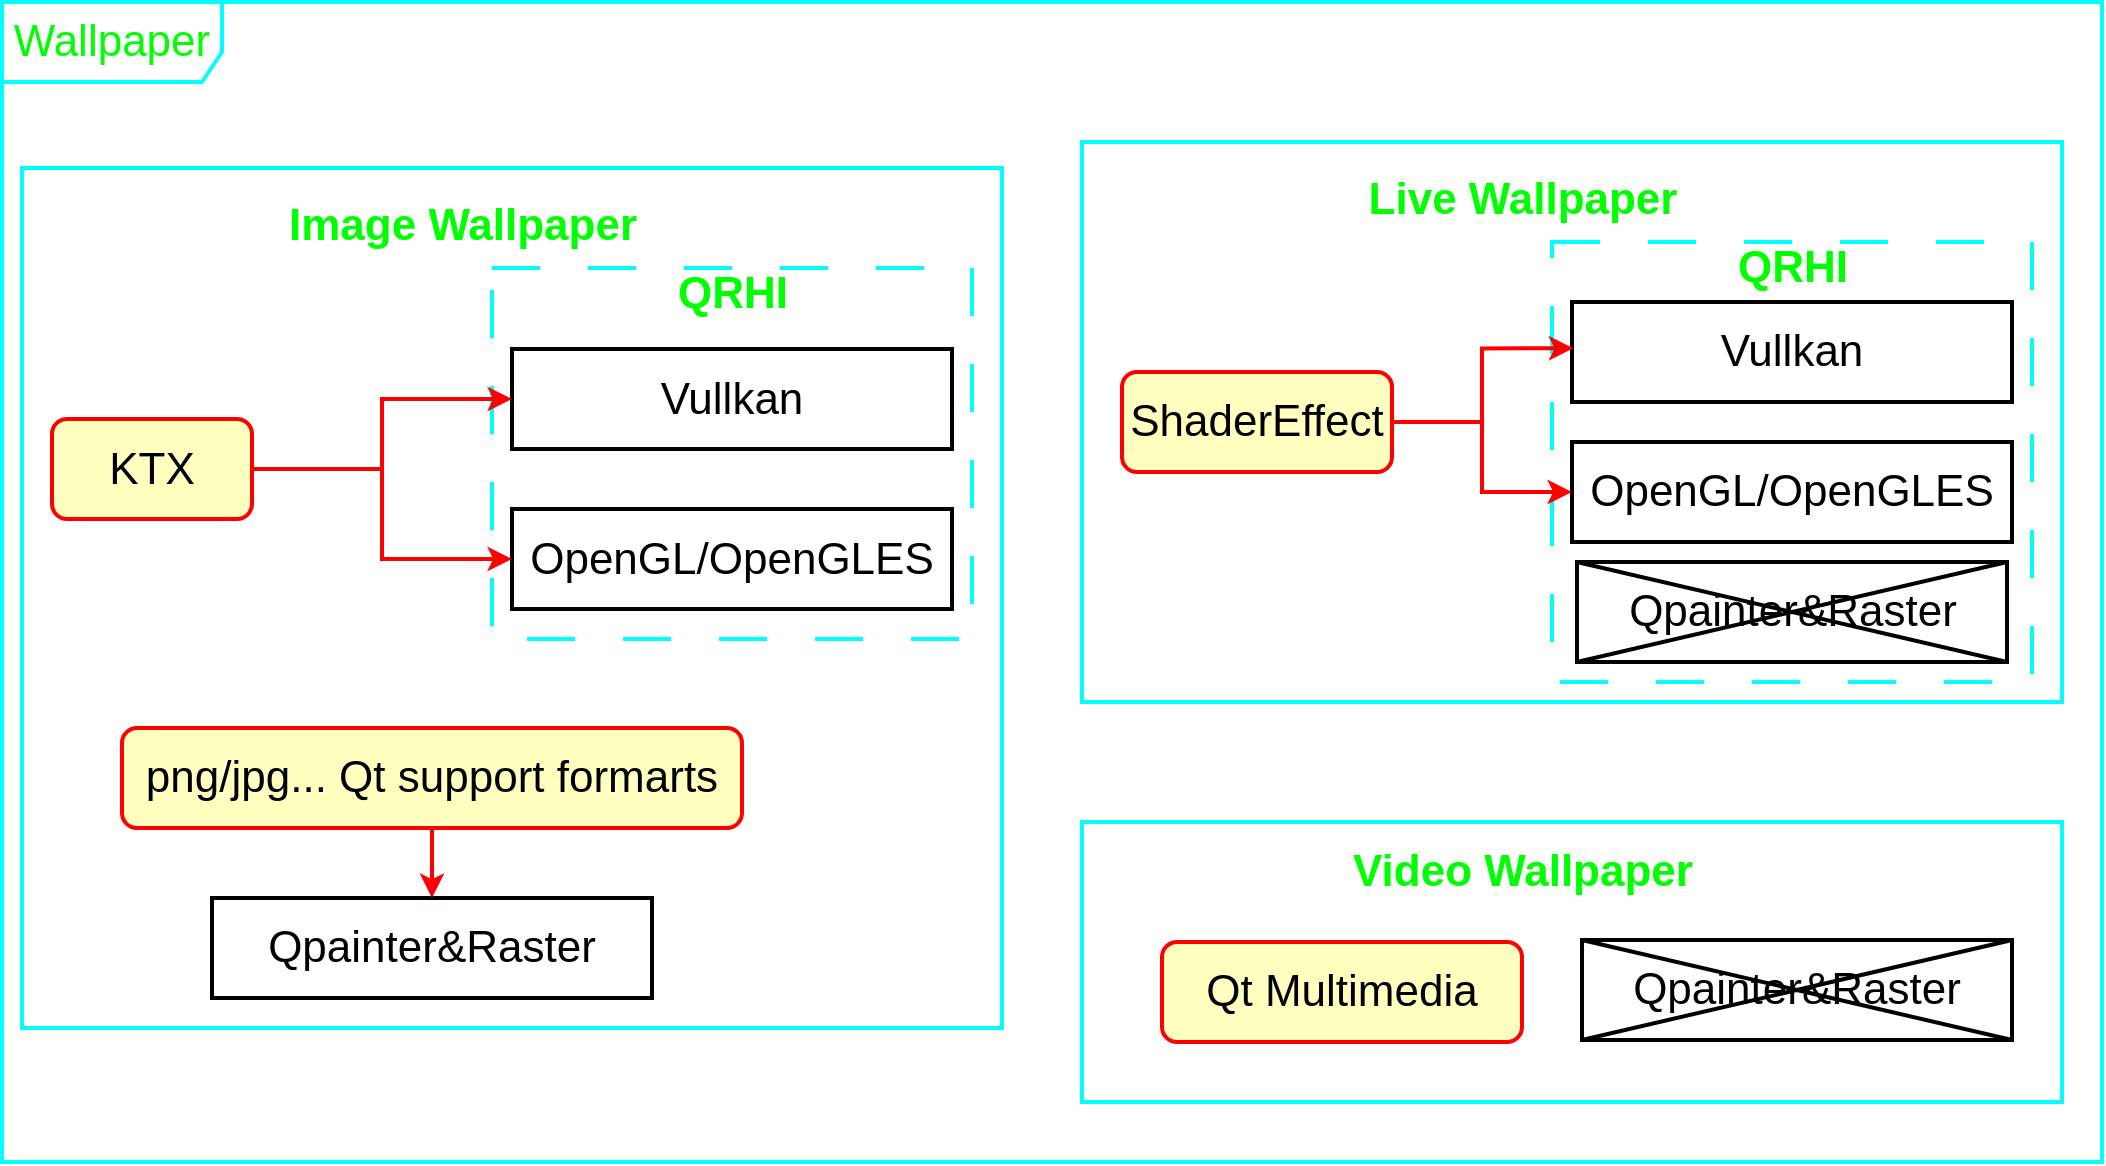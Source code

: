 <mxfile version="21.6.5" type="device">
  <diagram name="Page-1" id="58cdce13-f638-feb5-8d6f-7d28b1aa9fa0">
    <mxGraphModel dx="1434" dy="949" grid="1" gridSize="10" guides="1" tooltips="1" connect="1" arrows="1" fold="1" page="1" pageScale="1" pageWidth="1100" pageHeight="850" background="none" math="0" shadow="0">
      <root>
        <mxCell id="0" />
        <mxCell id="1" parent="0" />
        <mxCell id="x3ULWK2paoiCo0BF2PzE-17" value="" style="html=1;whiteSpace=wrap;fillColor=none;strokeWidth=2;strokeColor=#00FFFF;" parent="1" vertex="1">
          <mxGeometry x="30" y="103" width="490" height="430" as="geometry" />
        </mxCell>
        <mxCell id="GQRkd7vHR6cWDwRtvBH_-8" value="" style="html=1;whiteSpace=wrap;dashed=1;dashPattern=12 12;fillColor=none;strokeWidth=2;strokeColor=#00FFFF;" parent="1" vertex="1">
          <mxGeometry x="265" y="153" width="240" height="185.5" as="geometry" />
        </mxCell>
        <mxCell id="x3ULWK2paoiCo0BF2PzE-5" value="&lt;font color=&quot;#00ff00&quot; style=&quot;font-size: 22px;&quot;&gt;Wallpaper&lt;/font&gt;" style="shape=umlFrame;whiteSpace=wrap;html=1;pointerEvents=0;width=110;height=40;fillColor=none;strokeWidth=2;strokeColor=#00FFFF;" parent="1" vertex="1">
          <mxGeometry x="20" y="20" width="1050" height="580" as="geometry" />
        </mxCell>
        <mxCell id="x3ULWK2paoiCo0BF2PzE-15" value="&lt;font style=&quot;font-size: 22px;&quot;&gt;KTX&lt;br&gt;&lt;/font&gt;" style="html=1;whiteSpace=wrap;rounded=1;fillColor=#FFFFC0;strokeColor=#FF0000;strokeWidth=2;" parent="1" vertex="1">
          <mxGeometry x="45" y="228.5" width="100" height="50" as="geometry" />
        </mxCell>
        <mxCell id="x3ULWK2paoiCo0BF2PzE-16" value="&lt;font style=&quot;font-size: 22px;&quot;&gt;png/jpg... Qt support formarts&lt;br&gt;&lt;/font&gt;" style="html=1;whiteSpace=wrap;rounded=1;fillColor=#FFFFC0;strokeColor=#FF0000;strokeWidth=2;" parent="1" vertex="1">
          <mxGeometry x="80" y="383" width="310" height="50" as="geometry" />
        </mxCell>
        <mxCell id="GQRkd7vHR6cWDwRtvBH_-1" value="&lt;font color=&quot;#00ff00&quot; style=&quot;font-size: 22px;&quot;&gt;Image Wallpaper&lt;/font&gt;" style="text;align=center;fontStyle=1;verticalAlign=middle;spacingLeft=3;spacingRight=3;strokeColor=none;rotatable=0;points=[[0,0.5],[1,0.5]];portConstraint=eastwest;html=1;strokeWidth=2;" parent="1" vertex="1">
          <mxGeometry x="140" y="119" width="220" height="26" as="geometry" />
        </mxCell>
        <mxCell id="GQRkd7vHR6cWDwRtvBH_-2" value="&lt;font style=&quot;font-size: 22px;&quot;&gt;Vullkan&lt;/font&gt;" style="html=1;whiteSpace=wrap;strokeWidth=2;" parent="1" vertex="1">
          <mxGeometry x="275" y="193.5" width="220" height="50" as="geometry" />
        </mxCell>
        <mxCell id="GQRkd7vHR6cWDwRtvBH_-3" value="&lt;font style=&quot;font-size: 22px;&quot;&gt;OpenGL/OpenGLES&lt;/font&gt;" style="html=1;whiteSpace=wrap;strokeWidth=2;" parent="1" vertex="1">
          <mxGeometry x="275" y="273.5" width="220" height="50" as="geometry" />
        </mxCell>
        <mxCell id="GQRkd7vHR6cWDwRtvBH_-4" style="edgeStyle=orthogonalEdgeStyle;rounded=0;orthogonalLoop=1;jettySize=auto;html=1;exitX=1;exitY=0.5;exitDx=0;exitDy=0;entryX=0;entryY=0.5;entryDx=0;entryDy=0;strokeColor=#FF0000;strokeWidth=2;" parent="1" source="x3ULWK2paoiCo0BF2PzE-15" target="GQRkd7vHR6cWDwRtvBH_-2" edge="1">
          <mxGeometry relative="1" as="geometry">
            <mxPoint x="-90" y="533.5" as="sourcePoint" />
            <mxPoint x="45" y="728.5" as="targetPoint" />
          </mxGeometry>
        </mxCell>
        <mxCell id="GQRkd7vHR6cWDwRtvBH_-5" style="edgeStyle=orthogonalEdgeStyle;rounded=0;orthogonalLoop=1;jettySize=auto;html=1;exitX=1;exitY=0.5;exitDx=0;exitDy=0;strokeColor=#FF0000;strokeWidth=2;" parent="1" source="x3ULWK2paoiCo0BF2PzE-15" target="GQRkd7vHR6cWDwRtvBH_-3" edge="1">
          <mxGeometry relative="1" as="geometry">
            <mxPoint x="155" y="263.5" as="sourcePoint" />
            <mxPoint x="285" y="238.5" as="targetPoint" />
          </mxGeometry>
        </mxCell>
        <mxCell id="GQRkd7vHR6cWDwRtvBH_-6" value="&lt;font style=&quot;font-size: 22px;&quot;&gt;Qpainter&amp;amp;Raster&lt;/font&gt;" style="html=1;whiteSpace=wrap;strokeWidth=2;" parent="1" vertex="1">
          <mxGeometry x="125" y="468" width="220" height="50" as="geometry" />
        </mxCell>
        <mxCell id="GQRkd7vHR6cWDwRtvBH_-7" style="edgeStyle=orthogonalEdgeStyle;rounded=0;orthogonalLoop=1;jettySize=auto;html=1;exitX=0.5;exitY=1;exitDx=0;exitDy=0;entryX=0.5;entryY=0;entryDx=0;entryDy=0;strokeColor=#FF0000;strokeWidth=2;" parent="1" source="x3ULWK2paoiCo0BF2PzE-16" target="GQRkd7vHR6cWDwRtvBH_-6" edge="1">
          <mxGeometry relative="1" as="geometry">
            <mxPoint x="-85" y="538" as="sourcePoint" />
            <mxPoint x="50" y="733" as="targetPoint" />
          </mxGeometry>
        </mxCell>
        <mxCell id="GQRkd7vHR6cWDwRtvBH_-16" value="&lt;font color=&quot;#00ff00&quot; style=&quot;font-size: 22px;&quot;&gt;QRHI&lt;/font&gt;" style="text;align=center;fontStyle=1;verticalAlign=middle;spacingLeft=3;spacingRight=3;strokeColor=none;rotatable=0;points=[[0,0.5],[1,0.5]];portConstraint=eastwest;html=1;strokeWidth=2;" parent="1" vertex="1">
          <mxGeometry x="275" y="153" width="220" height="26" as="geometry" />
        </mxCell>
        <mxCell id="GQRkd7vHR6cWDwRtvBH_-17" value="" style="html=1;whiteSpace=wrap;fillColor=none;strokeWidth=2;strokeColor=#00FFFF;" parent="1" vertex="1">
          <mxGeometry x="560" y="90" width="490" height="280" as="geometry" />
        </mxCell>
        <mxCell id="GQRkd7vHR6cWDwRtvBH_-18" value="" style="html=1;whiteSpace=wrap;dashed=1;dashPattern=12 12;fillColor=none;strokeWidth=2;strokeColor=#00FFFF;" parent="1" vertex="1">
          <mxGeometry x="795" y="140" width="240" height="220" as="geometry" />
        </mxCell>
        <mxCell id="GQRkd7vHR6cWDwRtvBH_-20" value="&lt;font style=&quot;font-size: 22px;&quot;&gt;ShaderEffect&lt;br&gt;&lt;/font&gt;" style="html=1;whiteSpace=wrap;rounded=1;fillColor=#FFFFC0;strokeColor=#FF0000;strokeWidth=2;" parent="1" vertex="1">
          <mxGeometry x="580" y="205" width="135" height="50" as="geometry" />
        </mxCell>
        <mxCell id="GQRkd7vHR6cWDwRtvBH_-21" value="&lt;font color=&quot;#00ff00&quot; style=&quot;font-size: 22px;&quot;&gt;Live Wallpaper&lt;/font&gt;" style="text;align=center;fontStyle=1;verticalAlign=middle;spacingLeft=3;spacingRight=3;strokeColor=none;rotatable=0;points=[[0,0.5],[1,0.5]];portConstraint=eastwest;html=1;strokeWidth=2;" parent="1" vertex="1">
          <mxGeometry x="670" y="106" width="220" height="26" as="geometry" />
        </mxCell>
        <mxCell id="GQRkd7vHR6cWDwRtvBH_-22" value="&lt;font style=&quot;font-size: 22px;&quot;&gt;Vullkan&lt;/font&gt;" style="html=1;whiteSpace=wrap;strokeWidth=2;" parent="1" vertex="1">
          <mxGeometry x="805" y="170" width="220" height="50" as="geometry" />
        </mxCell>
        <mxCell id="GQRkd7vHR6cWDwRtvBH_-23" value="&lt;font style=&quot;font-size: 22px;&quot;&gt;OpenGL/OpenGLES&lt;/font&gt;" style="html=1;whiteSpace=wrap;strokeWidth=2;" parent="1" vertex="1">
          <mxGeometry x="805" y="240" width="220" height="50" as="geometry" />
        </mxCell>
        <mxCell id="GQRkd7vHR6cWDwRtvBH_-28" value="&lt;font color=&quot;#00ff00&quot; style=&quot;font-size: 22px;&quot;&gt;QRHI&lt;/font&gt;" style="text;align=center;fontStyle=1;verticalAlign=middle;spacingLeft=3;spacingRight=3;strokeColor=none;rotatable=0;points=[[0,0.5],[1,0.5]];portConstraint=eastwest;html=1;strokeWidth=2;" parent="1" vertex="1">
          <mxGeometry x="805" y="140" width="220" height="26" as="geometry" />
        </mxCell>
        <mxCell id="GQRkd7vHR6cWDwRtvBH_-29" style="edgeStyle=orthogonalEdgeStyle;rounded=0;orthogonalLoop=1;jettySize=auto;html=1;exitX=1;exitY=0.5;exitDx=0;exitDy=0;entryX=0.003;entryY=0.463;entryDx=0;entryDy=0;strokeColor=#FF0000;entryPerimeter=0;strokeWidth=2;" parent="1" source="GQRkd7vHR6cWDwRtvBH_-20" target="GQRkd7vHR6cWDwRtvBH_-22" edge="1">
          <mxGeometry relative="1" as="geometry">
            <mxPoint x="715" y="240.5" as="sourcePoint" />
            <mxPoint x="845" y="205.5" as="targetPoint" />
          </mxGeometry>
        </mxCell>
        <mxCell id="GQRkd7vHR6cWDwRtvBH_-30" style="edgeStyle=orthogonalEdgeStyle;rounded=0;orthogonalLoop=1;jettySize=auto;html=1;exitX=1;exitY=0.5;exitDx=0;exitDy=0;strokeColor=#FF0000;entryX=0;entryY=0.5;entryDx=0;entryDy=0;strokeWidth=2;" parent="1" source="GQRkd7vHR6cWDwRtvBH_-20" target="GQRkd7vHR6cWDwRtvBH_-23" edge="1">
          <mxGeometry relative="1" as="geometry">
            <mxPoint x="715" y="240.5" as="sourcePoint" />
            <mxPoint x="845" y="284.5" as="targetPoint" />
          </mxGeometry>
        </mxCell>
        <mxCell id="GQRkd7vHR6cWDwRtvBH_-31" value="&lt;font style=&quot;font-size: 22px;&quot;&gt;Qpainter&amp;amp;Raster&lt;/font&gt;" style="html=1;whiteSpace=wrap;strokeWidth=2;" parent="1" vertex="1">
          <mxGeometry x="807.5" y="300" width="215" height="50" as="geometry" />
        </mxCell>
        <mxCell id="GQRkd7vHR6cWDwRtvBH_-32" value="" style="shape=umlDestroy;whiteSpace=wrap;html=1;strokeWidth=2;targetShapes=umlLifeline;" parent="1" vertex="1">
          <mxGeometry x="807.5" y="300" width="215" height="50" as="geometry" />
        </mxCell>
        <mxCell id="GQRkd7vHR6cWDwRtvBH_-33" value="" style="html=1;whiteSpace=wrap;fillColor=none;strokeWidth=2;strokeColor=#00FFFF;" parent="1" vertex="1">
          <mxGeometry x="560" y="430" width="490" height="140" as="geometry" />
        </mxCell>
        <mxCell id="GQRkd7vHR6cWDwRtvBH_-35" value="&lt;font style=&quot;font-size: 22px;&quot;&gt;Qt Multimedia&lt;br&gt;&lt;/font&gt;" style="html=1;whiteSpace=wrap;rounded=1;fillColor=#FFFFC0;strokeColor=#FF0000;strokeWidth=2;" parent="1" vertex="1">
          <mxGeometry x="600" y="490" width="180" height="50" as="geometry" />
        </mxCell>
        <mxCell id="GQRkd7vHR6cWDwRtvBH_-36" value="&lt;font color=&quot;#00ff00&quot; style=&quot;font-size: 22px;&quot;&gt;Video Wallpaper&lt;/font&gt;" style="text;align=center;fontStyle=1;verticalAlign=middle;spacingLeft=3;spacingRight=3;strokeColor=none;rotatable=0;points=[[0,0.5],[1,0.5]];portConstraint=eastwest;html=1;strokeWidth=2;" parent="1" vertex="1">
          <mxGeometry x="670" y="441.5" width="220" height="26" as="geometry" />
        </mxCell>
        <mxCell id="GQRkd7vHR6cWDwRtvBH_-44" value="&lt;font style=&quot;font-size: 22px;&quot;&gt;Qpainter&amp;amp;Raster&lt;/font&gt;" style="html=1;whiteSpace=wrap;strokeWidth=2;" parent="1" vertex="1">
          <mxGeometry x="810" y="489" width="215" height="50" as="geometry" />
        </mxCell>
        <mxCell id="GQRkd7vHR6cWDwRtvBH_-45" value="" style="shape=umlDestroy;whiteSpace=wrap;html=1;strokeWidth=2;targetShapes=umlLifeline;" parent="1" vertex="1">
          <mxGeometry x="810" y="489" width="215" height="50" as="geometry" />
        </mxCell>
      </root>
    </mxGraphModel>
  </diagram>
</mxfile>
